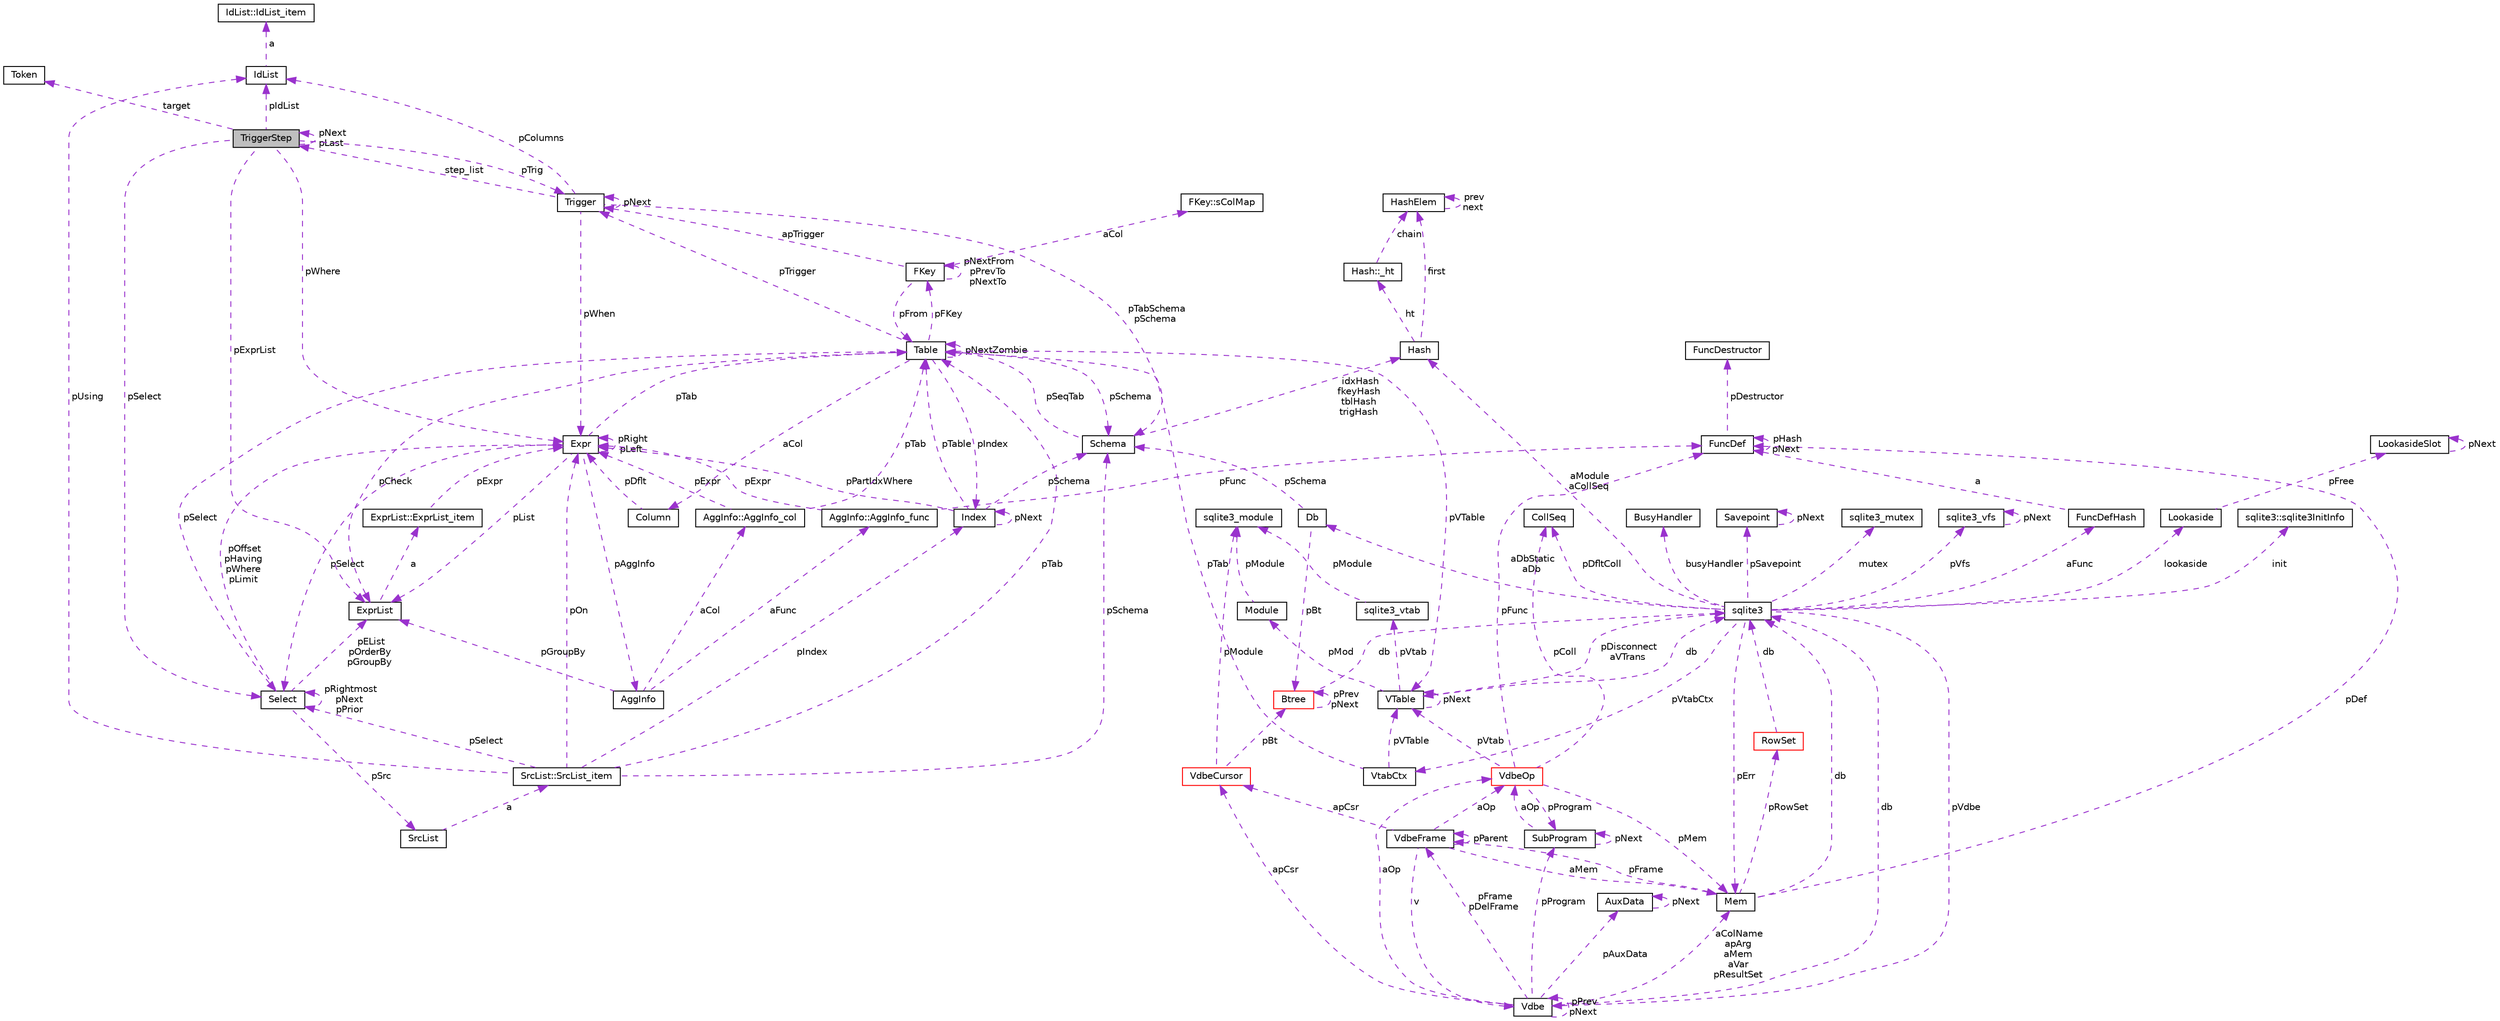 digraph G
{
 // INTERACTIVE_SVG=YES
  edge [fontname="Helvetica",fontsize="10",labelfontname="Helvetica",labelfontsize="10"];
  node [fontname="Helvetica",fontsize="10",shape=record];
  Node1 [label="TriggerStep",height=0.2,width=0.4,color="black", fillcolor="grey75", style="filled" fontcolor="black"];
  Node1 -> Node1 [dir="back",color="darkorchid3",fontsize="10",style="dashed",label=" pNext\npLast" ,fontname="Helvetica"];
  Node2 -> Node1 [dir="back",color="darkorchid3",fontsize="10",style="dashed",label=" pWhere" ,fontname="Helvetica"];
  Node2 [label="Expr",height=0.2,width=0.4,color="black", fillcolor="white", style="filled",URL="$d1/dbc/struct_expr.html"];
  Node3 -> Node2 [dir="back",color="darkorchid3",fontsize="10",style="dashed",label=" pAggInfo" ,fontname="Helvetica"];
  Node3 [label="AggInfo",height=0.2,width=0.4,color="black", fillcolor="white", style="filled",URL="$d6/d85/struct_agg_info.html"];
  Node4 -> Node3 [dir="back",color="darkorchid3",fontsize="10",style="dashed",label=" aCol" ,fontname="Helvetica"];
  Node4 [label="AggInfo::AggInfo_col",height=0.2,width=0.4,color="black", fillcolor="white", style="filled",URL="$d8/dbd/struct_agg_info_1_1_agg_info__col.html"];
  Node2 -> Node4 [dir="back",color="darkorchid3",fontsize="10",style="dashed",label=" pExpr" ,fontname="Helvetica"];
  Node5 -> Node4 [dir="back",color="darkorchid3",fontsize="10",style="dashed",label=" pTab" ,fontname="Helvetica"];
  Node5 [label="Table",height=0.2,width=0.4,color="black", fillcolor="white", style="filled",URL="$d5/d0d/struct_table.html"];
  Node6 -> Node5 [dir="back",color="darkorchid3",fontsize="10",style="dashed",label=" pSchema" ,fontname="Helvetica"];
  Node6 [label="Schema",height=0.2,width=0.4,color="black", fillcolor="white", style="filled",URL="$df/d15/struct_schema.html"];
  Node5 -> Node6 [dir="back",color="darkorchid3",fontsize="10",style="dashed",label=" pSeqTab" ,fontname="Helvetica"];
  Node7 -> Node6 [dir="back",color="darkorchid3",fontsize="10",style="dashed",label=" idxHash\nfkeyHash\ntblHash\ntrigHash" ,fontname="Helvetica"];
  Node7 [label="Hash",height=0.2,width=0.4,color="black", fillcolor="white", style="filled",URL="$d2/d7a/struct_hash.html"];
  Node8 -> Node7 [dir="back",color="darkorchid3",fontsize="10",style="dashed",label=" ht" ,fontname="Helvetica"];
  Node8 [label="Hash::_ht",height=0.2,width=0.4,color="black", fillcolor="white", style="filled",URL="$dd/d00/struct_hash_1_1__ht.html"];
  Node9 -> Node8 [dir="back",color="darkorchid3",fontsize="10",style="dashed",label=" chain" ,fontname="Helvetica"];
  Node9 [label="HashElem",height=0.2,width=0.4,color="black", fillcolor="white", style="filled",URL="$df/d01/struct_hash_elem.html"];
  Node9 -> Node9 [dir="back",color="darkorchid3",fontsize="10",style="dashed",label=" prev\nnext" ,fontname="Helvetica"];
  Node9 -> Node7 [dir="back",color="darkorchid3",fontsize="10",style="dashed",label=" first" ,fontname="Helvetica"];
  Node10 -> Node5 [dir="back",color="darkorchid3",fontsize="10",style="dashed",label=" aCol" ,fontname="Helvetica"];
  Node10 [label="Column",height=0.2,width=0.4,color="black", fillcolor="white", style="filled",URL="$d0/d14/struct_column.html"];
  Node2 -> Node10 [dir="back",color="darkorchid3",fontsize="10",style="dashed",label=" pDflt" ,fontname="Helvetica"];
  Node11 -> Node5 [dir="back",color="darkorchid3",fontsize="10",style="dashed",label=" pFKey" ,fontname="Helvetica"];
  Node11 [label="FKey",height=0.2,width=0.4,color="black", fillcolor="white", style="filled",URL="$d0/dbd/struct_f_key.html"];
  Node12 -> Node11 [dir="back",color="darkorchid3",fontsize="10",style="dashed",label=" aCol" ,fontname="Helvetica"];
  Node12 [label="FKey::sColMap",height=0.2,width=0.4,color="black", fillcolor="white", style="filled",URL="$d9/dce/struct_f_key_1_1s_col_map.html"];
  Node11 -> Node11 [dir="back",color="darkorchid3",fontsize="10",style="dashed",label=" pNextFrom\npPrevTo\npNextTo" ,fontname="Helvetica"];
  Node5 -> Node11 [dir="back",color="darkorchid3",fontsize="10",style="dashed",label=" pFrom" ,fontname="Helvetica"];
  Node13 -> Node11 [dir="back",color="darkorchid3",fontsize="10",style="dashed",label=" apTrigger" ,fontname="Helvetica"];
  Node13 [label="Trigger",height=0.2,width=0.4,color="black", fillcolor="white", style="filled",URL="$d1/dd9/struct_trigger.html"];
  Node1 -> Node13 [dir="back",color="darkorchid3",fontsize="10",style="dashed",label=" step_list" ,fontname="Helvetica"];
  Node6 -> Node13 [dir="back",color="darkorchid3",fontsize="10",style="dashed",label=" pTabSchema\npSchema" ,fontname="Helvetica"];
  Node2 -> Node13 [dir="back",color="darkorchid3",fontsize="10",style="dashed",label=" pWhen" ,fontname="Helvetica"];
  Node14 -> Node13 [dir="back",color="darkorchid3",fontsize="10",style="dashed",label=" pColumns" ,fontname="Helvetica"];
  Node14 [label="IdList",height=0.2,width=0.4,color="black", fillcolor="white", style="filled",URL="$d6/d05/struct_id_list.html"];
  Node15 -> Node14 [dir="back",color="darkorchid3",fontsize="10",style="dashed",label=" a" ,fontname="Helvetica"];
  Node15 [label="IdList::IdList_item",height=0.2,width=0.4,color="black", fillcolor="white", style="filled",URL="$d2/d66/struct_id_list_1_1_id_list__item.html"];
  Node13 -> Node13 [dir="back",color="darkorchid3",fontsize="10",style="dashed",label=" pNext" ,fontname="Helvetica"];
  Node16 -> Node5 [dir="back",color="darkorchid3",fontsize="10",style="dashed",label=" pVTable" ,fontname="Helvetica"];
  Node16 [label="VTable",height=0.2,width=0.4,color="black", fillcolor="white", style="filled",URL="$db/d7e/struct_v_table.html"];
  Node17 -> Node16 [dir="back",color="darkorchid3",fontsize="10",style="dashed",label=" db" ,fontname="Helvetica"];
  Node17 [label="sqlite3",height=0.2,width=0.4,color="black", fillcolor="white", style="filled",URL="$d9/dcd/structsqlite3.html"];
  Node18 -> Node17 [dir="back",color="darkorchid3",fontsize="10",style="dashed",label=" pErr" ,fontname="Helvetica"];
  Node18 [label="Mem",height=0.2,width=0.4,color="black", fillcolor="white", style="filled",URL="$df/d48/struct_mem.html"];
  Node17 -> Node18 [dir="back",color="darkorchid3",fontsize="10",style="dashed",label=" db" ,fontname="Helvetica"];
  Node19 -> Node18 [dir="back",color="darkorchid3",fontsize="10",style="dashed",label=" pFrame" ,fontname="Helvetica"];
  Node19 [label="VdbeFrame",height=0.2,width=0.4,color="black", fillcolor="white", style="filled",URL="$de/d74/struct_vdbe_frame.html"];
  Node18 -> Node19 [dir="back",color="darkorchid3",fontsize="10",style="dashed",label=" aMem" ,fontname="Helvetica"];
  Node20 -> Node19 [dir="back",color="darkorchid3",fontsize="10",style="dashed",label=" v" ,fontname="Helvetica"];
  Node20 [label="Vdbe",height=0.2,width=0.4,color="black", fillcolor="white", style="filled",URL="$db/df8/struct_vdbe.html"];
  Node20 -> Node20 [dir="back",color="darkorchid3",fontsize="10",style="dashed",label=" pPrev\npNext" ,fontname="Helvetica"];
  Node18 -> Node20 [dir="back",color="darkorchid3",fontsize="10",style="dashed",label=" aColName\napArg\naMem\naVar\npResultSet" ,fontname="Helvetica"];
  Node17 -> Node20 [dir="back",color="darkorchid3",fontsize="10",style="dashed",label=" db" ,fontname="Helvetica"];
  Node19 -> Node20 [dir="back",color="darkorchid3",fontsize="10",style="dashed",label=" pFrame\npDelFrame" ,fontname="Helvetica"];
  Node21 -> Node20 [dir="back",color="darkorchid3",fontsize="10",style="dashed",label=" pAuxData" ,fontname="Helvetica"];
  Node21 [label="AuxData",height=0.2,width=0.4,color="black", fillcolor="white", style="filled",URL="$d5/d59/struct_aux_data.html"];
  Node21 -> Node21 [dir="back",color="darkorchid3",fontsize="10",style="dashed",label=" pNext" ,fontname="Helvetica"];
  Node22 -> Node20 [dir="back",color="darkorchid3",fontsize="10",style="dashed",label=" pProgram" ,fontname="Helvetica"];
  Node22 [label="SubProgram",height=0.2,width=0.4,color="black", fillcolor="white", style="filled",URL="$d4/d16/struct_sub_program.html"];
  Node22 -> Node22 [dir="back",color="darkorchid3",fontsize="10",style="dashed",label=" pNext" ,fontname="Helvetica"];
  Node23 -> Node22 [dir="back",color="darkorchid3",fontsize="10",style="dashed",label=" aOp" ,fontname="Helvetica"];
  Node23 [label="VdbeOp",height=0.2,width=0.4,color="red", fillcolor="white", style="filled",URL="$d2/dd9/struct_vdbe_op.html"];
  Node18 -> Node23 [dir="back",color="darkorchid3",fontsize="10",style="dashed",label=" pMem" ,fontname="Helvetica"];
  Node24 -> Node23 [dir="back",color="darkorchid3",fontsize="10",style="dashed",label=" pColl" ,fontname="Helvetica"];
  Node24 [label="CollSeq",height=0.2,width=0.4,color="black", fillcolor="white", style="filled",URL="$d0/d7d/struct_coll_seq.html"];
  Node16 -> Node23 [dir="back",color="darkorchid3",fontsize="10",style="dashed",label=" pVtab" ,fontname="Helvetica"];
  Node22 -> Node23 [dir="back",color="darkorchid3",fontsize="10",style="dashed",label=" pProgram" ,fontname="Helvetica"];
  Node25 -> Node23 [dir="back",color="darkorchid3",fontsize="10",style="dashed",label=" pFunc" ,fontname="Helvetica"];
  Node25 [label="FuncDef",height=0.2,width=0.4,color="black", fillcolor="white", style="filled",URL="$df/d38/struct_func_def.html"];
  Node26 -> Node25 [dir="back",color="darkorchid3",fontsize="10",style="dashed",label=" pDestructor" ,fontname="Helvetica"];
  Node26 [label="FuncDestructor",height=0.2,width=0.4,color="black", fillcolor="white", style="filled",URL="$d5/da4/struct_func_destructor.html"];
  Node25 -> Node25 [dir="back",color="darkorchid3",fontsize="10",style="dashed",label=" pHash\npNext" ,fontname="Helvetica"];
  Node27 -> Node20 [dir="back",color="darkorchid3",fontsize="10",style="dashed",label=" apCsr" ,fontname="Helvetica"];
  Node27 [label="VdbeCursor",height=0.2,width=0.4,color="red", fillcolor="white", style="filled",URL="$d5/dd1/struct_vdbe_cursor.html"];
  Node28 -> Node27 [dir="back",color="darkorchid3",fontsize="10",style="dashed",label=" pModule" ,fontname="Helvetica"];
  Node28 [label="sqlite3_module",height=0.2,width=0.4,color="black", fillcolor="white", style="filled",URL="$dd/de4/structsqlite3__module.html"];
  Node29 -> Node27 [dir="back",color="darkorchid3",fontsize="10",style="dashed",label=" pBt" ,fontname="Helvetica"];
  Node29 [label="Btree",height=0.2,width=0.4,color="red", fillcolor="white", style="filled",URL="$d9/d90/struct_btree.html"];
  Node17 -> Node29 [dir="back",color="darkorchid3",fontsize="10",style="dashed",label=" db" ,fontname="Helvetica"];
  Node29 -> Node29 [dir="back",color="darkorchid3",fontsize="10",style="dashed",label=" pPrev\npNext" ,fontname="Helvetica"];
  Node23 -> Node20 [dir="back",color="darkorchid3",fontsize="10",style="dashed",label=" aOp" ,fontname="Helvetica"];
  Node19 -> Node19 [dir="back",color="darkorchid3",fontsize="10",style="dashed",label=" pParent" ,fontname="Helvetica"];
  Node27 -> Node19 [dir="back",color="darkorchid3",fontsize="10",style="dashed",label=" apCsr" ,fontname="Helvetica"];
  Node23 -> Node19 [dir="back",color="darkorchid3",fontsize="10",style="dashed",label=" aOp" ,fontname="Helvetica"];
  Node30 -> Node18 [dir="back",color="darkorchid3",fontsize="10",style="dashed",label=" pRowSet" ,fontname="Helvetica"];
  Node30 [label="RowSet",height=0.2,width=0.4,color="red", fillcolor="white", style="filled",URL="$d5/d67/struct_row_set.html"];
  Node17 -> Node30 [dir="back",color="darkorchid3",fontsize="10",style="dashed",label=" db" ,fontname="Helvetica"];
  Node25 -> Node18 [dir="back",color="darkorchid3",fontsize="10",style="dashed",label=" pDef" ,fontname="Helvetica"];
  Node20 -> Node17 [dir="back",color="darkorchid3",fontsize="10",style="dashed",label=" pVdbe" ,fontname="Helvetica"];
  Node31 -> Node17 [dir="back",color="darkorchid3",fontsize="10",style="dashed",label=" pSavepoint" ,fontname="Helvetica"];
  Node31 [label="Savepoint",height=0.2,width=0.4,color="black", fillcolor="white", style="filled",URL="$db/dde/struct_savepoint.html"];
  Node31 -> Node31 [dir="back",color="darkorchid3",fontsize="10",style="dashed",label=" pNext" ,fontname="Helvetica"];
  Node32 -> Node17 [dir="back",color="darkorchid3",fontsize="10",style="dashed",label=" aFunc" ,fontname="Helvetica"];
  Node32 [label="FuncDefHash",height=0.2,width=0.4,color="black", fillcolor="white", style="filled",URL="$db/dfc/struct_func_def_hash.html"];
  Node25 -> Node32 [dir="back",color="darkorchid3",fontsize="10",style="dashed",label=" a" ,fontname="Helvetica"];
  Node33 -> Node17 [dir="back",color="darkorchid3",fontsize="10",style="dashed",label=" lookaside" ,fontname="Helvetica"];
  Node33 [label="Lookaside",height=0.2,width=0.4,color="black", fillcolor="white", style="filled",URL="$d4/d8a/struct_lookaside.html"];
  Node34 -> Node33 [dir="back",color="darkorchid3",fontsize="10",style="dashed",label=" pFree" ,fontname="Helvetica"];
  Node34 [label="LookasideSlot",height=0.2,width=0.4,color="black", fillcolor="white", style="filled",URL="$dd/d17/struct_lookaside_slot.html"];
  Node34 -> Node34 [dir="back",color="darkorchid3",fontsize="10",style="dashed",label=" pNext" ,fontname="Helvetica"];
  Node35 -> Node17 [dir="back",color="darkorchid3",fontsize="10",style="dashed",label=" mutex" ,fontname="Helvetica"];
  Node35 [label="sqlite3_mutex",height=0.2,width=0.4,color="black", fillcolor="white", style="filled",URL="$d5/d3c/structsqlite3__mutex.html"];
  Node36 -> Node17 [dir="back",color="darkorchid3",fontsize="10",style="dashed",label=" pVfs" ,fontname="Helvetica"];
  Node36 [label="sqlite3_vfs",height=0.2,width=0.4,color="black", fillcolor="white", style="filled",URL="$d3/d36/structsqlite3__vfs.html"];
  Node36 -> Node36 [dir="back",color="darkorchid3",fontsize="10",style="dashed",label=" pNext" ,fontname="Helvetica"];
  Node37 -> Node17 [dir="back",color="darkorchid3",fontsize="10",style="dashed",label=" init" ,fontname="Helvetica"];
  Node37 [label="sqlite3::sqlite3InitInfo",height=0.2,width=0.4,color="black", fillcolor="white", style="filled",URL="$d7/d84/structsqlite3_1_1sqlite3_init_info.html"];
  Node38 -> Node17 [dir="back",color="darkorchid3",fontsize="10",style="dashed",label=" busyHandler" ,fontname="Helvetica"];
  Node38 [label="BusyHandler",height=0.2,width=0.4,color="black", fillcolor="white", style="filled",URL="$d4/d89/struct_busy_handler.html"];
  Node39 -> Node17 [dir="back",color="darkorchid3",fontsize="10",style="dashed",label=" pVtabCtx" ,fontname="Helvetica"];
  Node39 [label="VtabCtx",height=0.2,width=0.4,color="black", fillcolor="white", style="filled",URL="$de/dae/struct_vtab_ctx.html"];
  Node16 -> Node39 [dir="back",color="darkorchid3",fontsize="10",style="dashed",label=" pVTable" ,fontname="Helvetica"];
  Node5 -> Node39 [dir="back",color="darkorchid3",fontsize="10",style="dashed",label=" pTab" ,fontname="Helvetica"];
  Node24 -> Node17 [dir="back",color="darkorchid3",fontsize="10",style="dashed",label=" pDfltColl" ,fontname="Helvetica"];
  Node16 -> Node17 [dir="back",color="darkorchid3",fontsize="10",style="dashed",label=" pDisconnect\naVTrans" ,fontname="Helvetica"];
  Node40 -> Node17 [dir="back",color="darkorchid3",fontsize="10",style="dashed",label=" aDbStatic\naDb" ,fontname="Helvetica"];
  Node40 [label="Db",height=0.2,width=0.4,color="black", fillcolor="white", style="filled",URL="$db/dd1/struct_db.html"];
  Node6 -> Node40 [dir="back",color="darkorchid3",fontsize="10",style="dashed",label=" pSchema" ,fontname="Helvetica"];
  Node29 -> Node40 [dir="back",color="darkorchid3",fontsize="10",style="dashed",label=" pBt" ,fontname="Helvetica"];
  Node7 -> Node17 [dir="back",color="darkorchid3",fontsize="10",style="dashed",label=" aModule\naCollSeq" ,fontname="Helvetica"];
  Node16 -> Node16 [dir="back",color="darkorchid3",fontsize="10",style="dashed",label=" pNext" ,fontname="Helvetica"];
  Node41 -> Node16 [dir="back",color="darkorchid3",fontsize="10",style="dashed",label=" pMod" ,fontname="Helvetica"];
  Node41 [label="Module",height=0.2,width=0.4,color="black", fillcolor="white", style="filled",URL="$d0/d3b/struct_module.html"];
  Node28 -> Node41 [dir="back",color="darkorchid3",fontsize="10",style="dashed",label=" pModule" ,fontname="Helvetica"];
  Node42 -> Node16 [dir="back",color="darkorchid3",fontsize="10",style="dashed",label=" pVtab" ,fontname="Helvetica"];
  Node42 [label="sqlite3_vtab",height=0.2,width=0.4,color="black", fillcolor="white", style="filled",URL="$d3/d12/structsqlite3__vtab.html"];
  Node28 -> Node42 [dir="back",color="darkorchid3",fontsize="10",style="dashed",label=" pModule" ,fontname="Helvetica"];
  Node5 -> Node5 [dir="back",color="darkorchid3",fontsize="10",style="dashed",label=" pNextZombie" ,fontname="Helvetica"];
  Node13 -> Node5 [dir="back",color="darkorchid3",fontsize="10",style="dashed",label=" pTrigger" ,fontname="Helvetica"];
  Node43 -> Node5 [dir="back",color="darkorchid3",fontsize="10",style="dashed",label=" pSelect" ,fontname="Helvetica"];
  Node43 [label="Select",height=0.2,width=0.4,color="black", fillcolor="white", style="filled",URL="$d2/d1c/struct_select.html"];
  Node2 -> Node43 [dir="back",color="darkorchid3",fontsize="10",style="dashed",label=" pOffset\npHaving\npWhere\npLimit" ,fontname="Helvetica"];
  Node43 -> Node43 [dir="back",color="darkorchid3",fontsize="10",style="dashed",label=" pRightmost\npNext\npPrior" ,fontname="Helvetica"];
  Node44 -> Node43 [dir="back",color="darkorchid3",fontsize="10",style="dashed",label=" pSrc" ,fontname="Helvetica"];
  Node44 [label="SrcList",height=0.2,width=0.4,color="black", fillcolor="white", style="filled",URL="$dc/dc1/struct_src_list.html"];
  Node45 -> Node44 [dir="back",color="darkorchid3",fontsize="10",style="dashed",label=" a" ,fontname="Helvetica"];
  Node45 [label="SrcList::SrcList_item",height=0.2,width=0.4,color="black", fillcolor="white", style="filled",URL="$d4/dc2/struct_src_list_1_1_src_list__item.html"];
  Node6 -> Node45 [dir="back",color="darkorchid3",fontsize="10",style="dashed",label=" pSchema" ,fontname="Helvetica"];
  Node2 -> Node45 [dir="back",color="darkorchid3",fontsize="10",style="dashed",label=" pOn" ,fontname="Helvetica"];
  Node14 -> Node45 [dir="back",color="darkorchid3",fontsize="10",style="dashed",label=" pUsing" ,fontname="Helvetica"];
  Node5 -> Node45 [dir="back",color="darkorchid3",fontsize="10",style="dashed",label=" pTab" ,fontname="Helvetica"];
  Node43 -> Node45 [dir="back",color="darkorchid3",fontsize="10",style="dashed",label=" pSelect" ,fontname="Helvetica"];
  Node46 -> Node45 [dir="back",color="darkorchid3",fontsize="10",style="dashed",label=" pIndex" ,fontname="Helvetica"];
  Node46 [label="Index",height=0.2,width=0.4,color="black", fillcolor="white", style="filled",URL="$dc/d6f/struct_index.html"];
  Node6 -> Node46 [dir="back",color="darkorchid3",fontsize="10",style="dashed",label=" pSchema" ,fontname="Helvetica"];
  Node2 -> Node46 [dir="back",color="darkorchid3",fontsize="10",style="dashed",label=" pPartIdxWhere" ,fontname="Helvetica"];
  Node5 -> Node46 [dir="back",color="darkorchid3",fontsize="10",style="dashed",label=" pTable" ,fontname="Helvetica"];
  Node46 -> Node46 [dir="back",color="darkorchid3",fontsize="10",style="dashed",label=" pNext" ,fontname="Helvetica"];
  Node47 -> Node43 [dir="back",color="darkorchid3",fontsize="10",style="dashed",label=" pEList\npOrderBy\npGroupBy" ,fontname="Helvetica"];
  Node47 [label="ExprList",height=0.2,width=0.4,color="black", fillcolor="white", style="filled",URL="$de/d20/struct_expr_list.html"];
  Node48 -> Node47 [dir="back",color="darkorchid3",fontsize="10",style="dashed",label=" a" ,fontname="Helvetica"];
  Node48 [label="ExprList::ExprList_item",height=0.2,width=0.4,color="black", fillcolor="white", style="filled",URL="$d8/d73/struct_expr_list_1_1_expr_list__item.html"];
  Node2 -> Node48 [dir="back",color="darkorchid3",fontsize="10",style="dashed",label=" pExpr" ,fontname="Helvetica"];
  Node47 -> Node5 [dir="back",color="darkorchid3",fontsize="10",style="dashed",label=" pCheck" ,fontname="Helvetica"];
  Node46 -> Node5 [dir="back",color="darkorchid3",fontsize="10",style="dashed",label=" pIndex" ,fontname="Helvetica"];
  Node49 -> Node3 [dir="back",color="darkorchid3",fontsize="10",style="dashed",label=" aFunc" ,fontname="Helvetica"];
  Node49 [label="AggInfo::AggInfo_func",height=0.2,width=0.4,color="black", fillcolor="white", style="filled",URL="$de/d24/struct_agg_info_1_1_agg_info__func.html"];
  Node2 -> Node49 [dir="back",color="darkorchid3",fontsize="10",style="dashed",label=" pExpr" ,fontname="Helvetica"];
  Node25 -> Node49 [dir="back",color="darkorchid3",fontsize="10",style="dashed",label=" pFunc" ,fontname="Helvetica"];
  Node47 -> Node3 [dir="back",color="darkorchid3",fontsize="10",style="dashed",label=" pGroupBy" ,fontname="Helvetica"];
  Node2 -> Node2 [dir="back",color="darkorchid3",fontsize="10",style="dashed",label=" pRight\npLeft" ,fontname="Helvetica"];
  Node5 -> Node2 [dir="back",color="darkorchid3",fontsize="10",style="dashed",label=" pTab" ,fontname="Helvetica"];
  Node43 -> Node2 [dir="back",color="darkorchid3",fontsize="10",style="dashed",label=" pSelect" ,fontname="Helvetica"];
  Node47 -> Node2 [dir="back",color="darkorchid3",fontsize="10",style="dashed",label=" pList" ,fontname="Helvetica"];
  Node50 -> Node1 [dir="back",color="darkorchid3",fontsize="10",style="dashed",label=" target" ,fontname="Helvetica"];
  Node50 [label="Token",height=0.2,width=0.4,color="black", fillcolor="white", style="filled",URL="$d9/d27/struct_token.html"];
  Node14 -> Node1 [dir="back",color="darkorchid3",fontsize="10",style="dashed",label=" pIdList" ,fontname="Helvetica"];
  Node43 -> Node1 [dir="back",color="darkorchid3",fontsize="10",style="dashed",label=" pSelect" ,fontname="Helvetica"];
  Node13 -> Node1 [dir="back",color="darkorchid3",fontsize="10",style="dashed",label=" pTrig" ,fontname="Helvetica"];
  Node47 -> Node1 [dir="back",color="darkorchid3",fontsize="10",style="dashed",label=" pExprList" ,fontname="Helvetica"];
}
